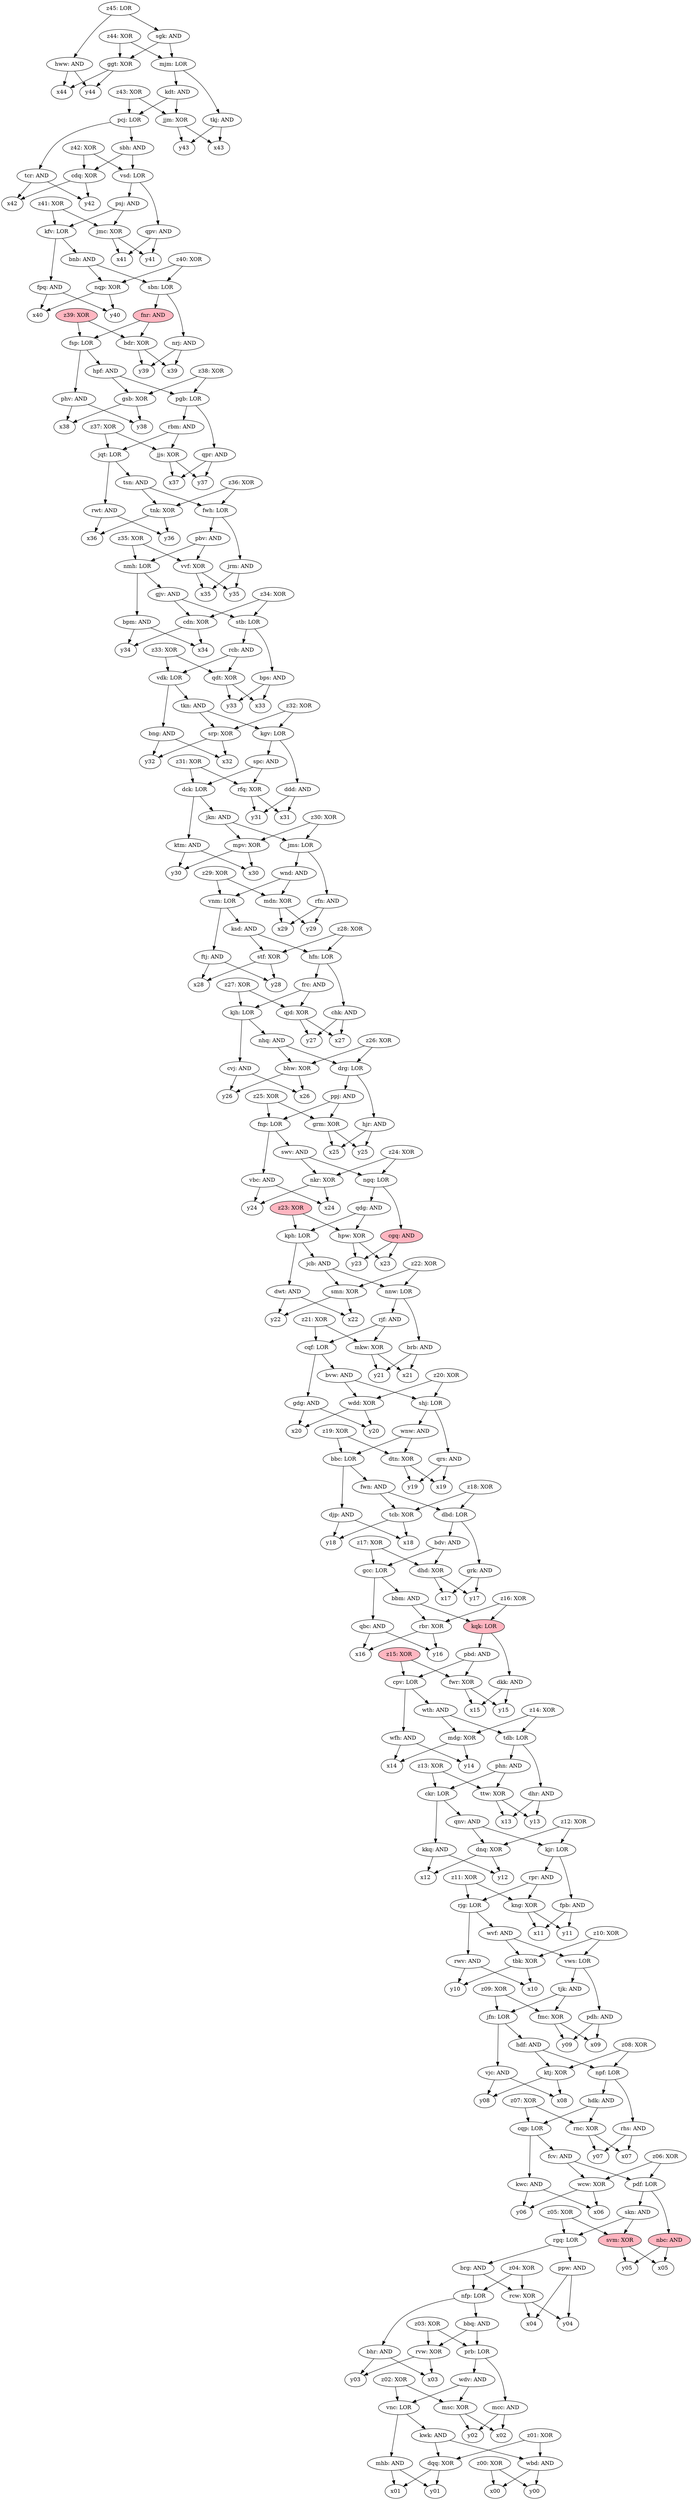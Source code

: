 digraph {
    ppw [label="ppw: AND"]
    ppw -> {x04 y04}
    jjs [label="jjs: XOR"]
    jjs -> {x37 y37}
    nkr [label="nkr: XOR"]
    nkr -> {x24 y24}
    z34 [label="z34: XOR"]
    z34 -> {cdn stb}
    bbq [label="bbq: AND"]
    bbq -> {prb rvw}
    tkn [label="tkn: AND"]
    tkn -> {srp kgv}
    qdg [label="qdg: AND"]
    qdg -> {hpw kph}
    qpr [label="qpr: AND"]
    qpr -> {x37 y37}
    tsn [label="tsn: AND"]
    tsn -> {fwh tnk}
    vnc [label="vnc: LOR"]
    vnc -> {kwk mhb}
    qnv [label="qnv: AND"]
    qnv -> {kjr dnq}
    grm [label="grm: XOR"]
    grm -> {x25 y25}
    fwr [label="fwr: XOR"]
    fwr -> {x15 y15}
    ddd [label="ddd: AND"]
    ddd -> {y31 x31}
    pbd [label="pbd: AND"]
    pbd -> {cpv fwr}
    nbc [label="nbc: AND", style=filled, fillcolor=lightpink]
    nbc -> {y05 x05}
    chk [label="chk: AND"]
    chk -> {y27 x27}
    dbd [label="dbd: LOR"]
    dbd -> {bdv grk}
    ppj [label="ppj: AND"]
    ppj -> {fnp grm}
    hfn [label="hfn: LOR"]
    hfn -> {frc chk}
    nmh [label="nmh: LOR"]
    nmh -> {bpm gjv}
    gdg [label="gdg: AND"]
    gdg -> {y20 x20}
    wbd [label="wbd: AND"]
    wbd -> {x00 y00}
    z02 [label="z02: XOR"]
    z02 -> {vnc msc}
    kjh [label="kjh: LOR"]
    kjh -> {nhq cvj}
    fpb [label="fpb: AND"]
    fpb -> {x11 y11}
    mjm [label="mjm: LOR"]
    mjm -> {tkj kdt}
    nfp [label="nfp: LOR"]
    nfp -> {bhr bbq}
    swv [label="swv: AND"]
    swv -> {nkr ngq}
    kwc [label="kwc: AND"]
    kwc -> {x06 y06}
    frc [label="frc: AND"]
    frc -> {kjh qjd}
    hpf [label="hpf: AND"]
    hpf -> {pgb gsb}
    dwt [label="dwt: AND"]
    dwt -> {x22 y22}
    vnm [label="vnm: LOR"]
    vnm -> {ftj ksd}
    wcw [label="wcw: XOR"]
    wcw -> {x06 y06}
    rbm [label="rbm: AND"]
    rbm -> {jqt jjs}
    rnc [label="rnc: XOR"]
    rnc -> {y07 x07}
    stb [label="stb: LOR"]
    stb -> {rcb bps}
    bps [label="bps: AND"]
    bps -> {y33 x33}
    bng [label="bng: AND"]
    bng -> {x32 y32}
    jms [label="jms: LOR"]
    jms -> {rfn wnd}
    z40 [label="z40: XOR"]
    z40 -> {nqp sbn}
    z41 [label="z41: XOR"]
    z41 -> {kfv jmc}
    vdk [label="vdk: LOR"]
    vdk -> {tkn bng}
    vjc [label="vjc: AND"]
    vjc -> {x08 y08}
    z18 [label="z18: XOR"]
    z18 -> {dbd tcb}
    phn [label="phn: AND"]
    phn -> {ttw ckr}
    tkj [label="tkj: AND"]
    tkj -> {x43 y43}
    fnr [label="fnr: AND", style=filled, fillcolor=lightpink]
    fnr -> {fsp bdr}
    z45 [label="z45: LOR"]
    z45 -> {sgk hww}
    qrs [label="qrs: AND"]
    qrs -> {y19 x19}
    mdg [label="mdg: XOR"]
    mdg -> {y14 x14}
    jfn [label="jfn: LOR"]
    jfn -> {vjc hdf}
    nqp [label="nqp: XOR"]
    nqp -> {y40 x40}
    bbm [label="bbm: AND"]
    bbm -> {rbr kqk}
    rfq [label="rfq: XOR"]
    rfq -> {x31 y31}
    hpw [label="hpw: XOR"]
    hpw -> {y23 x23}
    ggt [label="ggt: XOR"]
    ggt -> {x44 y44}
    sgk [label="sgk: AND"]
    sgk -> {mjm ggt}
    bhr [label="bhr: AND"]
    bhr -> {x03 y03}
    cqp [label="cqp: LOR"]
    cqp -> {kwc fcv}
    dtn [label="dtn: XOR"]
    dtn -> {y19 x19}
    sbh [label="sbh: AND"]
    sbh -> {cdq vsd}
    cqf [label="cqf: LOR"]
    cqf -> {bvw gdg}
    mcc [label="mcc: AND"]
    mcc -> {y02 x02}
    rvw [label="rvw: XOR"]
    rvw -> {x03 y03}
    kqk [label="kqk: LOR", style=filled, fillcolor=lightpink]
    kqk -> {dkk pbd}
    bvw [label="bvw: AND"]
    bvw -> {shj wdd}
    drg [label="drg: LOR"]
    drg -> {ppj hjr}
    dck [label="dck: LOR"]
    dck -> {jkn ktm}
    pcj [label="pcj: LOR"]
    pcj -> {sbh tcr}
    bbc [label="bbc: LOR"]
    bbc -> {djp fwn}
    vvf [label="vvf: XOR"]
    vvf -> {x35 y35}
    cvj [label="cvj: AND"]
    cvj -> {x26 y26}
    z05 [label="z05: XOR"]
    z05 -> {rgq svm}
    skn [label="skn: AND"]
    skn -> {svm rgq}
    qpv [label="qpv: AND"]
    qpv -> {x41 y41}
    z33 [label="z33: XOR"]
    z33 -> {qdt vdk}
    z44 [label="z44: XOR"]
    z44 -> {ggt mjm}
    z07 [label="z07: XOR"]
    z07 -> {rnc cqp}
    rgq [label="rgq: LOR"]
    rgq -> {ppw brg}
    fwh [label="fwh: LOR"]
    fwh -> {pbv jrm}
    z39 [label="z39: XOR", style=filled, fillcolor=lightpink]
    z39 -> {bdr fsp}
    srp [label="srp: XOR"]
    srp -> {x32 y32}
    jqt [label="jqt: LOR"]
    jqt -> {rwt tsn}
    stf [label="stf: XOR"]
    stf -> {y28 x28}
    dkk [label="dkk: AND"]
    dkk -> {y15 x15}
    z14 [label="z14: XOR"]
    z14 -> {mdg tdb}
    bnb [label="bnb: AND"]
    bnb -> {nqp sbn}
    gjv [label="gjv: AND"]
    gjv -> {cdn stb}
    prb [label="prb: LOR"]
    prb -> {wdv mcc}
    z29 [label="z29: XOR"]
    z29 -> {mdn vnm}
    mpv [label="mpv: XOR"]
    mpv -> {x30 y30}
    kng [label="kng: XOR"]
    kng -> {y11 x11}
    jrm [label="jrm: AND"]
    jrm -> {x35 y35}
    jcb [label="jcb: AND"]
    jcb -> {smn nnw}
    rwv [label="rwv: AND"]
    rwv -> {x10 y10}
    ngq [label="ngq: LOR"]
    ngq -> {qdg cgq}
    pbv [label="pbv: AND"]
    pbv -> {nmh vvf}
    jjm [label="jjm: XOR"]
    jjm -> {x43 y43}
    nhq [label="nhq: AND"]
    nhq -> {bhw drg}
    pdh [label="pdh: AND"]
    pdh -> {y09 x09}
    gsb [label="gsb: XOR"]
    gsb -> {y38 x38}
    fpq [label="fpq: AND"]
    fpq -> {x40 y40}
    cdq [label="cdq: XOR"]
    cdq -> {y42 x42}
    z30 [label="z30: XOR"]
    z30 -> {jms mpv}
    djp [label="djp: AND"]
    djp -> {x18 y18}
    tdb [label="tdb: LOR"]
    tdb -> {dhr phn}
    mkw [label="mkw: XOR"]
    mkw -> {y21 x21}
    kjr [label="kjr: LOR"]
    kjr -> {fpb rpr}
    bdv [label="bdv: AND"]
    bdv -> {gcc dhd}
    z06 [label="z06: XOR"]
    z06 -> {pdf wcw}
    z22 [label="z22: XOR"]
    z22 -> {nnw smn}
    z11 [label="z11: XOR"]
    z11 -> {kng rjg}
    ksd [label="ksd: AND"]
    ksd -> {hfn stf}
    pdf [label="pdf: LOR"]
    pdf -> {skn nbc}
    rcb [label="rcb: AND"]
    rcb -> {qdt vdk}
    tcb [label="tcb: XOR"]
    tcb -> {y18 x18}
    pgb [label="pgb: LOR"]
    pgb -> {qpr rbm}
    vsd [label="vsd: LOR"]
    vsd -> {psj qpv}
    mdn [label="mdn: XOR"]
    mdn -> {x29 y29}
    wnw [label="wnw: AND"]
    wnw -> {dtn bbc}
    dnq [label="dnq: XOR"]
    dnq -> {y12 x12}
    npf [label="npf: LOR"]
    npf -> {rhs hdk}
    hdk [label="hdk: AND"]
    hdk -> {cqp rnc}
    fnp [label="fnp: LOR"]
    fnp -> {vbc swv}
    z04 [label="z04: XOR"]
    z04 -> {rcw nfp}
    brb [label="brb: AND"]
    brb -> {x21 y21}
    qjd [label="qjd: XOR"]
    qjd -> {y27 x27}
    z13 [label="z13: XOR"]
    z13 -> {ttw ckr}
    z27 [label="z27: XOR"]
    z27 -> {qjd kjh}
    hjr [label="hjr: AND"]
    hjr -> {x25 y25}
    kdt [label="kdt: AND"]
    kdt -> {jjm pcj}
    fsp [label="fsp: LOR"]
    fsp -> {hpf phv}
    z00 [label="z00: XOR"]
    z00 -> {x00 y00}
    sbn [label="sbn: LOR"]
    sbn -> {fnr nrj}
    rcw [label="rcw: XOR"]
    rcw -> {x04 y04}
    jmc [label="jmc: XOR"]
    jmc -> {x41 y41}
    hdf [label="hdf: AND"]
    hdf -> {ktj npf}
    z20 [label="z20: XOR"]
    z20 -> {wdd shj}
    bpm [label="bpm: AND"]
    bpm -> {x34 y34}
    z28 [label="z28: XOR"]
    z28 -> {hfn stf}
    nnw [label="nnw: LOR"]
    nnw -> {brb rjf}
    gcc [label="gcc: LOR"]
    gcc -> {bbm qbc}
    dhd [label="dhd: XOR"]
    dhd -> {x17 y17}
    spc [label="spc: AND"]
    spc -> {dck rfq}
    tnk [label="tnk: XOR"]
    tnk -> {y36 x36}
    svm [label="svm: XOR", style=filled, fillcolor=lightpink]
    svm -> {y05 x05}
    z36 [label="z36: XOR"]
    z36 -> {tnk fwh}
    dqq [label="dqq: XOR"]
    dqq -> {x01 y01}
    ftj [label="ftj: AND"]
    ftj -> {x28 y28}
    kkq [label="kkq: AND"]
    kkq -> {y12 x12}
    z19 [label="z19: XOR"]
    z19 -> {dtn bbc}
    msc [label="msc: XOR"]
    msc -> {y02 x02}
    z31 [label="z31: XOR"]
    z31 -> {rfq dck}
    vws [label="vws: LOR"]
    vws -> {pdh tjk}
    bdr [label="bdr: XOR"]
    bdr -> {y39 x39}
    z24 [label="z24: XOR"]
    z24 -> {nkr ngq}
    dhr [label="dhr: AND"]
    dhr -> {x13 y13}
    rpr [label="rpr: AND"]
    rpr -> {kng rjg}
    qbc [label="qbc: AND"]
    qbc -> {y16 x16}
    vbc [label="vbc: AND"]
    vbc -> {x24 y24}
    z26 [label="z26: XOR"]
    z26 -> {drg bhw}
    rjf [label="rjf: AND"]
    rjf -> {mkw cqf}
    z15 [label="z15: XOR", style=filled, fillcolor=lightpink]
    z15 -> {fwr cpv}
    z09 [label="z09: XOR"]
    z09 -> {jfn fmc}
    rbr [label="rbr: XOR"]
    rbr -> {x16 y16}
    fwn [label="fwn: AND"]
    fwn -> {tcb dbd}
    z43 [label="z43: XOR"]
    z43 -> {jjm pcj}
    rfn [label="rfn: AND"]
    rfn -> {y29 x29}
    z25 [label="z25: XOR"]
    z25 -> {grm fnp}
    wdd [label="wdd: XOR"]
    wdd -> {x20 y20}
    grk [label="grk: AND"]
    grk -> {x17 y17}
    z42 [label="z42: XOR"]
    z42 -> {vsd cdq}
    brg [label="brg: AND"]
    brg -> {nfp rcw}
    smn [label="smn: XOR"]
    smn -> {x22 y22}
    rjg [label="rjg: LOR"]
    rjg -> {rwv wvf}
    phv [label="phv: AND"]
    phv -> {x38 y38}
    psj [label="psj: AND"]
    psj -> {jmc kfv}
    ttw [label="ttw: XOR"]
    ttw -> {y13 x13}
    z08 [label="z08: XOR"]
    z08 -> {npf ktj}
    wvf [label="wvf: AND"]
    wvf -> {vws tbk}
    z16 [label="z16: XOR"]
    z16 -> {kqk rbr}
    fcv [label="fcv: AND"]
    fcv -> {pdf wcw}
    qdt [label="qdt: XOR"]
    qdt -> {x33 y33}
    wfh [label="wfh: AND"]
    wfh -> {x14 y14}
    cgq [label="cgq: AND", style=filled, fillcolor=lightpink]
    cgq -> {x23 y23}
    bhw [label="bhw: XOR"]
    bhw -> {x26 y26}
    ktm [label="ktm: AND"]
    ktm -> {x30 y30}
    z12 [label="z12: XOR"]
    z12 -> {dnq kjr}
    z32 [label="z32: XOR"]
    z32 -> {srp kgv}
    tjk [label="tjk: AND"]
    tjk -> {jfn fmc}
    ckr [label="ckr: LOR"]
    ckr -> {qnv kkq}
    z23 [label="z23: XOR", style=filled, fillcolor=lightpink]
    z23 -> {kph hpw}
    kfv [label="kfv: LOR"]
    kfv -> {bnb fpq}
    kph [label="kph: LOR"]
    kph -> {jcb dwt}
    z01 [label="z01: XOR"]
    z01 -> {wbd dqq}
    wnd [label="wnd: AND"]
    wnd -> {mdn vnm}
    z21 [label="z21: XOR"]
    z21 -> {cqf mkw}
    mhb [label="mhb: AND"]
    mhb -> {y01 x01}
    cdn [label="cdn: XOR"]
    cdn -> {x34 y34}
    z17 [label="z17: XOR"]
    z17 -> {gcc dhd}
    z37 [label="z37: XOR"]
    z37 -> {jqt jjs}
    tbk [label="tbk: XOR"]
    tbk -> {x10 y10}
    rhs [label="rhs: AND"]
    rhs -> {y07 x07}
    kgv [label="kgv: LOR"]
    kgv -> {ddd spc}
    hww [label="hww: AND"]
    hww -> {x44 y44}
    rwt [label="rwt: AND"]
    rwt -> {y36 x36}
    tcr [label="tcr: AND"]
    tcr -> {y42 x42}
    z35 [label="z35: XOR"]
    z35 -> {nmh vvf}
    z10 [label="z10: XOR"]
    z10 -> {vws tbk}
    jkn [label="jkn: AND"]
    jkn -> {mpv jms}
    kwk [label="kwk: AND"]
    kwk -> {wbd dqq}
    fmc [label="fmc: XOR"]
    fmc -> {y09 x09}
    cpv [label="cpv: LOR"]
    cpv -> {wfh wth}
    z38 [label="z38: XOR"]
    z38 -> {gsb pgb}
    ktj [label="ktj: XOR"]
    ktj -> {y08 x08}
    z03 [label="z03: XOR"]
    z03 -> {prb rvw}
    nrj [label="nrj: AND"]
    nrj -> {x39 y39}
    wdv [label="wdv: AND"]
    wdv -> {msc vnc}
    wth [label="wth: AND"]
    wth -> {mdg tdb}
    shj [label="shj: LOR"]
    shj -> {qrs wnw}
}